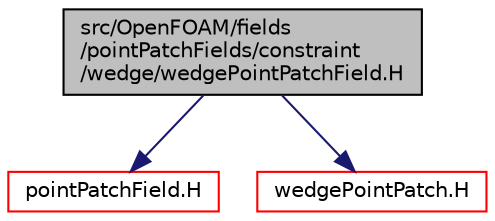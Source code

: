digraph "src/OpenFOAM/fields/pointPatchFields/constraint/wedge/wedgePointPatchField.H"
{
  bgcolor="transparent";
  edge [fontname="Helvetica",fontsize="10",labelfontname="Helvetica",labelfontsize="10"];
  node [fontname="Helvetica",fontsize="10",shape=record];
  Node1 [label="src/OpenFOAM/fields\l/pointPatchFields/constraint\l/wedge/wedgePointPatchField.H",height=0.2,width=0.4,color="black", fillcolor="grey75", style="filled", fontcolor="black"];
  Node1 -> Node2 [color="midnightblue",fontsize="10",style="solid",fontname="Helvetica"];
  Node2 [label="pointPatchField.H",height=0.2,width=0.4,color="red",URL="$a08157.html"];
  Node1 -> Node3 [color="midnightblue",fontsize="10",style="solid",fontname="Helvetica"];
  Node3 [label="wedgePointPatch.H",height=0.2,width=0.4,color="red",URL="$a08609.html"];
}
